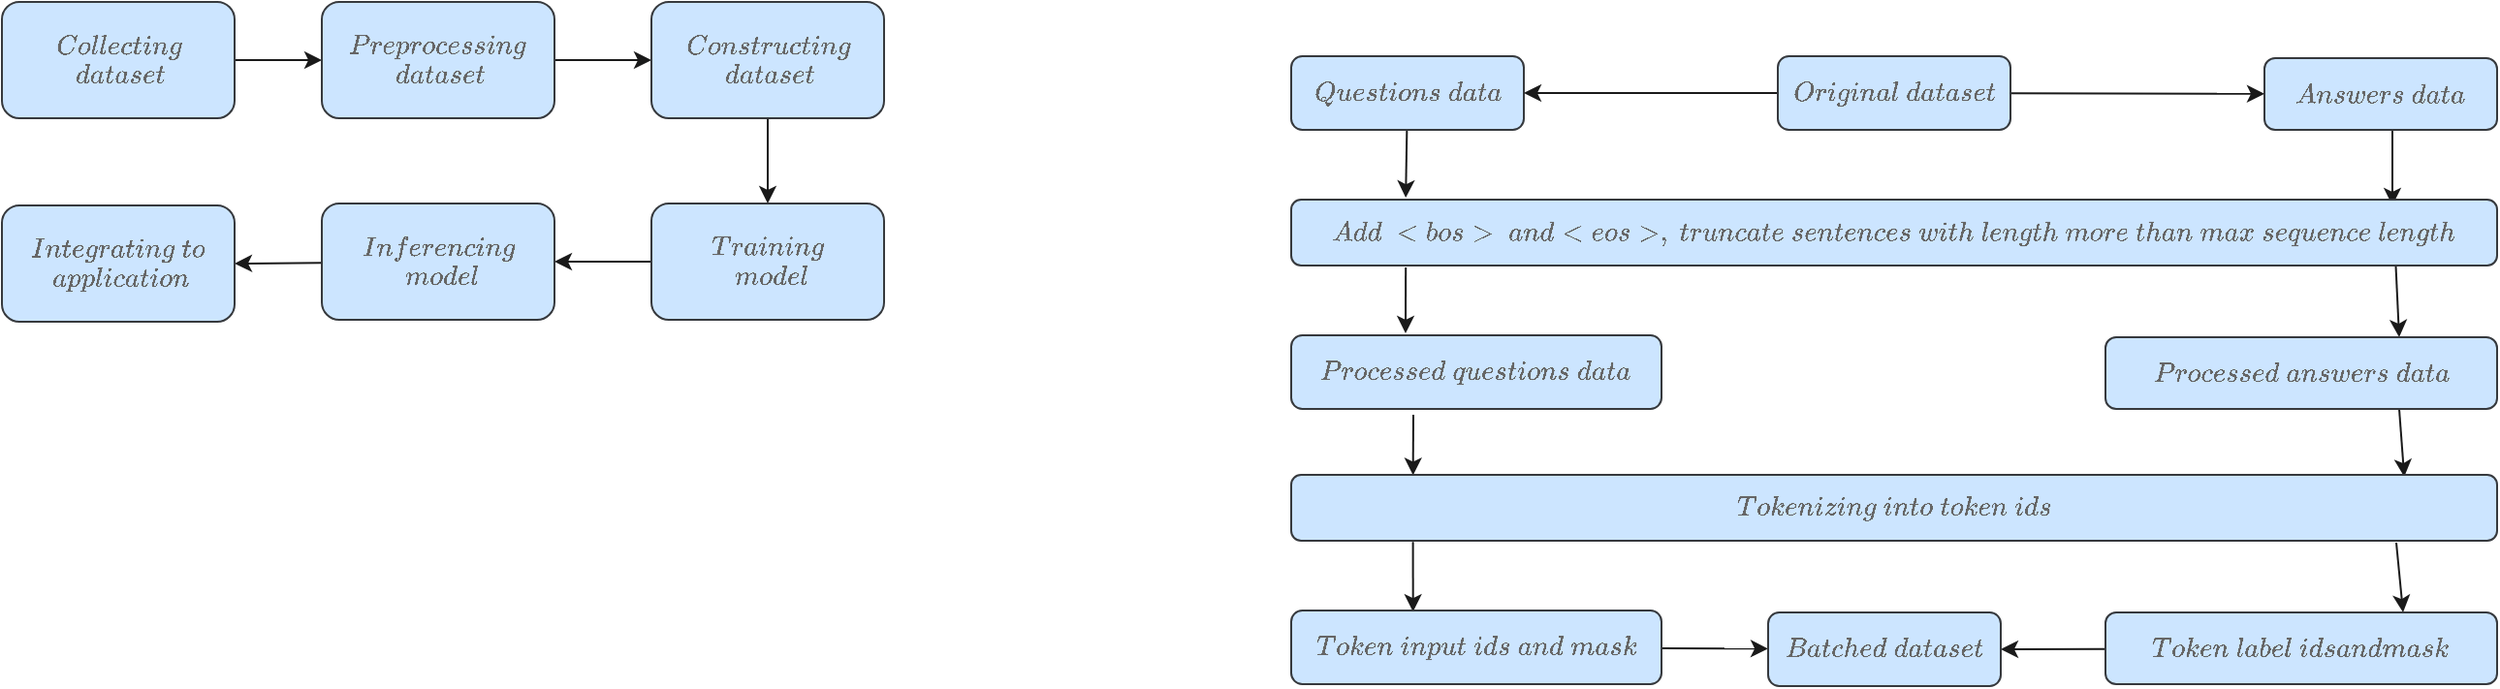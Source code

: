<mxfile>
    <diagram id="s4vVv0t7JxXqiWNU0amj" name="Page-1">
        <mxGraphModel dx="1002" dy="611" grid="0" gridSize="10" guides="1" tooltips="1" connect="1" arrows="1" fold="1" page="0" pageScale="1" pageWidth="850" pageHeight="1100" background="#ffffff" math="1" shadow="0">
            <root>
                <mxCell id="0"/>
                <mxCell id="1" parent="0"/>
                <mxCell id="7" style="edgeStyle=none;html=1;entryX=0;entryY=0.5;entryDx=0;entryDy=0;fontColor=#666666;strokeColor=#1A1A1A;" edge="1" parent="1" source="2" target="3">
                    <mxGeometry relative="1" as="geometry">
                        <Array as="points">
                            <mxPoint x="421" y="237"/>
                        </Array>
                    </mxGeometry>
                </mxCell>
                <mxCell id="2" value="&lt;font color=&quot;#666666&quot;&gt;\(Collecting\)&lt;br&gt;&amp;nbsp;\(dataset\)&lt;/font&gt;" style="rounded=1;whiteSpace=wrap;html=1;fillColor=#cce5ff;strokeColor=#36393d;" vertex="1" parent="1">
                    <mxGeometry x="275" y="207" width="120" height="60" as="geometry"/>
                </mxCell>
                <mxCell id="8" style="edgeStyle=none;html=1;entryX=0;entryY=0.5;entryDx=0;entryDy=0;strokeColor=#1A1A1A;fontColor=#666666;" edge="1" parent="1" source="3" target="4">
                    <mxGeometry relative="1" as="geometry"/>
                </mxCell>
                <mxCell id="3" value="&lt;font color=&quot;#666666&quot;&gt;\(Preprocessing\)&lt;br&gt;&amp;nbsp;\(dataset\)&lt;/font&gt;" style="rounded=1;whiteSpace=wrap;html=1;fillColor=#cce5ff;strokeColor=#36393d;" vertex="1" parent="1">
                    <mxGeometry x="440" y="207" width="120" height="60" as="geometry"/>
                </mxCell>
                <mxCell id="9" style="edgeStyle=none;html=1;entryX=0.5;entryY=0;entryDx=0;entryDy=0;strokeColor=#1A1A1A;fontColor=#666666;" edge="1" parent="1" source="4" target="5">
                    <mxGeometry relative="1" as="geometry"/>
                </mxCell>
                <mxCell id="4" value="&lt;font color=&quot;#666666&quot;&gt;\(Constructing\)&lt;br&gt;&amp;nbsp;\(dataset\)&lt;/font&gt;" style="rounded=1;whiteSpace=wrap;html=1;fillColor=#cce5ff;strokeColor=#36393d;" vertex="1" parent="1">
                    <mxGeometry x="610" y="207" width="120" height="60" as="geometry"/>
                </mxCell>
                <mxCell id="10" style="edgeStyle=none;html=1;entryX=1;entryY=0.5;entryDx=0;entryDy=0;strokeColor=#1A1A1A;fontColor=#666666;" edge="1" parent="1" source="5" target="6">
                    <mxGeometry relative="1" as="geometry"/>
                </mxCell>
                <mxCell id="5" value="&lt;font color=&quot;#666666&quot;&gt;\(Training\)&lt;br&gt;&amp;nbsp;\(model\)&lt;/font&gt;" style="rounded=1;whiteSpace=wrap;html=1;fillColor=#cce5ff;strokeColor=#36393d;" vertex="1" parent="1">
                    <mxGeometry x="610" y="311" width="120" height="60" as="geometry"/>
                </mxCell>
                <mxCell id="12" style="edgeStyle=none;html=1;entryX=1;entryY=0.5;entryDx=0;entryDy=0;strokeColor=#1A1A1A;fontColor=#666666;" edge="1" parent="1" source="6" target="11">
                    <mxGeometry relative="1" as="geometry"/>
                </mxCell>
                <mxCell id="6" value="&lt;font color=&quot;#666666&quot;&gt;\(Inferencing\)&lt;br&gt;&amp;nbsp;\(model\)&lt;/font&gt;" style="rounded=1;whiteSpace=wrap;html=1;fillColor=#cce5ff;strokeColor=#36393d;" vertex="1" parent="1">
                    <mxGeometry x="440" y="311" width="120" height="60" as="geometry"/>
                </mxCell>
                <mxCell id="11" value="&lt;font color=&quot;#666666&quot;&gt;\(Integrating\ to\)&lt;br&gt;&amp;nbsp;\(application\)&lt;/font&gt;" style="rounded=1;whiteSpace=wrap;html=1;fillColor=#cce5ff;strokeColor=#36393d;" vertex="1" parent="1">
                    <mxGeometry x="275" y="312" width="120" height="60" as="geometry"/>
                </mxCell>
                <mxCell id="27" style="edgeStyle=none;html=1;entryX=0.095;entryY=-0.029;entryDx=0;entryDy=0;entryPerimeter=0;strokeColor=#1A1A1A;fontColor=#666666;" edge="1" parent="1" source="13" target="15">
                    <mxGeometry relative="1" as="geometry"/>
                </mxCell>
                <mxCell id="13" value="&lt;font color=&quot;#666666&quot;&gt;\(Questions\ data\)&lt;/font&gt;" style="rounded=1;whiteSpace=wrap;html=1;fillColor=#cce5ff;strokeColor=#36393d;" vertex="1" parent="1">
                    <mxGeometry x="940" y="235" width="120" height="38" as="geometry"/>
                </mxCell>
                <mxCell id="28" style="edgeStyle=none;html=1;strokeColor=#1A1A1A;fontColor=#666666;" edge="1" parent="1">
                    <mxGeometry relative="1" as="geometry">
                        <mxPoint x="1508" y="270" as="sourcePoint"/>
                        <mxPoint x="1508" y="312" as="targetPoint"/>
                    </mxGeometry>
                </mxCell>
                <mxCell id="14" value="&lt;font color=&quot;#666666&quot;&gt;\(Answers\ data\)&lt;/font&gt;" style="rounded=1;whiteSpace=wrap;html=1;fillColor=#cce5ff;strokeColor=#36393d;" vertex="1" parent="1">
                    <mxGeometry x="1442" y="236" width="120" height="37" as="geometry"/>
                </mxCell>
                <mxCell id="29" style="edgeStyle=none;html=1;strokeColor=#1A1A1A;fontColor=#666666;exitX=0.095;exitY=1.029;exitDx=0;exitDy=0;exitPerimeter=0;" edge="1" parent="1" source="15">
                    <mxGeometry relative="1" as="geometry">
                        <mxPoint x="999" y="378" as="targetPoint"/>
                    </mxGeometry>
                </mxCell>
                <mxCell id="30" style="edgeStyle=none;html=1;entryX=0.75;entryY=0;entryDx=0;entryDy=0;strokeColor=#1A1A1A;fontColor=#666666;exitX=0.916;exitY=1.006;exitDx=0;exitDy=0;exitPerimeter=0;" edge="1" parent="1" source="15" target="18">
                    <mxGeometry relative="1" as="geometry"/>
                </mxCell>
                <mxCell id="15" value="&lt;font color=&quot;#666666&quot;&gt;\(Add\ &amp;lt;\\bos&amp;gt;\ and &amp;lt;\\eos&amp;gt;,\ truncate\ sentences\ with\ length\ more\ than\ max\ sequence\ length\)&lt;/font&gt;" style="rounded=1;whiteSpace=wrap;html=1;fillColor=#cce5ff;strokeColor=#36393d;" vertex="1" parent="1">
                    <mxGeometry x="940" y="309" width="622" height="34" as="geometry"/>
                </mxCell>
                <mxCell id="31" style="edgeStyle=none;html=1;entryX=0.101;entryY=0.006;entryDx=0;entryDy=0;entryPerimeter=0;strokeColor=#1A1A1A;fontColor=#666666;" edge="1" parent="1" target="19">
                    <mxGeometry relative="1" as="geometry">
                        <mxPoint x="1003" y="420" as="sourcePoint"/>
                    </mxGeometry>
                </mxCell>
                <mxCell id="17" value="&lt;font color=&quot;#666666&quot;&gt;\(Processed\ questions\ data\)&lt;/font&gt;" style="rounded=1;whiteSpace=wrap;html=1;fillColor=#cce5ff;strokeColor=#36393d;" vertex="1" parent="1">
                    <mxGeometry x="940" y="379" width="191" height="38" as="geometry"/>
                </mxCell>
                <mxCell id="32" style="edgeStyle=none;html=1;entryX=0.923;entryY=0.029;entryDx=0;entryDy=0;entryPerimeter=0;strokeColor=#1A1A1A;fontColor=#666666;exitX=0.75;exitY=1;exitDx=0;exitDy=0;" edge="1" parent="1" source="18" target="19">
                    <mxGeometry relative="1" as="geometry"/>
                </mxCell>
                <mxCell id="18" value="&lt;font color=&quot;#666666&quot;&gt;\(Processed\ answers\ data\)&lt;/font&gt;" style="rounded=1;whiteSpace=wrap;html=1;fillColor=#cce5ff;strokeColor=#36393d;" vertex="1" parent="1">
                    <mxGeometry x="1360" y="380" width="202" height="37" as="geometry"/>
                </mxCell>
                <mxCell id="33" style="edgeStyle=none;html=1;entryX=0.329;entryY=0.016;entryDx=0;entryDy=0;entryPerimeter=0;strokeColor=#1A1A1A;fontColor=#666666;exitX=0.101;exitY=1.018;exitDx=0;exitDy=0;exitPerimeter=0;" edge="1" parent="1" source="19" target="20">
                    <mxGeometry relative="1" as="geometry"/>
                </mxCell>
                <mxCell id="34" style="edgeStyle=none;html=1;entryX=0.75;entryY=0;entryDx=0;entryDy=0;strokeColor=#1A1A1A;fontColor=#666666;" edge="1" parent="1">
                    <mxGeometry relative="1" as="geometry">
                        <mxPoint x="1510" y="486" as="sourcePoint"/>
                        <mxPoint x="1513.5" y="522" as="targetPoint"/>
                    </mxGeometry>
                </mxCell>
                <mxCell id="19" value="&lt;font color=&quot;#666666&quot;&gt;\(Tokenizing\ into\ token\ ids\)&lt;/font&gt;" style="rounded=1;whiteSpace=wrap;html=1;fillColor=#cce5ff;strokeColor=#36393d;" vertex="1" parent="1">
                    <mxGeometry x="940" y="451" width="622" height="34" as="geometry"/>
                </mxCell>
                <mxCell id="36" style="edgeStyle=none;html=1;strokeColor=#1A1A1A;fontColor=#666666;" edge="1" parent="1" source="20" target="23">
                    <mxGeometry relative="1" as="geometry"/>
                </mxCell>
                <mxCell id="20" value="&lt;font color=&quot;#666666&quot;&gt;\(Token\ input\ ids\ and\ mask\)&lt;/font&gt;" style="rounded=1;whiteSpace=wrap;html=1;fillColor=#cce5ff;strokeColor=#36393d;" vertex="1" parent="1">
                    <mxGeometry x="940" y="521" width="191" height="38" as="geometry"/>
                </mxCell>
                <mxCell id="35" style="edgeStyle=none;html=1;entryX=1;entryY=0.5;entryDx=0;entryDy=0;strokeColor=#1A1A1A;fontColor=#666666;" edge="1" parent="1" source="21" target="23">
                    <mxGeometry relative="1" as="geometry"/>
                </mxCell>
                <mxCell id="21" value="&lt;font color=&quot;#666666&quot;&gt;\(Token\ label\ ids and mask\)&lt;/font&gt;" style="rounded=1;whiteSpace=wrap;html=1;fillColor=#cce5ff;strokeColor=#36393d;" vertex="1" parent="1">
                    <mxGeometry x="1360" y="522" width="202" height="37" as="geometry"/>
                </mxCell>
                <mxCell id="24" style="edgeStyle=none;html=1;entryX=1;entryY=0.5;entryDx=0;entryDy=0;strokeColor=#1A1A1A;fontColor=#666666;" edge="1" parent="1" source="22" target="13">
                    <mxGeometry relative="1" as="geometry"/>
                </mxCell>
                <mxCell id="25" style="edgeStyle=none;html=1;strokeColor=#1A1A1A;fontColor=#666666;" edge="1" parent="1" source="22" target="14">
                    <mxGeometry relative="1" as="geometry"/>
                </mxCell>
                <mxCell id="22" value="&lt;font color=&quot;#666666&quot;&gt;\(Original\ dataset\)&lt;/font&gt;" style="rounded=1;whiteSpace=wrap;html=1;fillColor=#cce5ff;strokeColor=#36393d;" vertex="1" parent="1">
                    <mxGeometry x="1191" y="235" width="120" height="38" as="geometry"/>
                </mxCell>
                <mxCell id="23" value="&lt;font color=&quot;#666666&quot;&gt;\(Batched\ dataset\)&lt;/font&gt;" style="rounded=1;whiteSpace=wrap;html=1;fillColor=#cce5ff;strokeColor=#36393d;" vertex="1" parent="1">
                    <mxGeometry x="1186" y="522" width="120" height="38" as="geometry"/>
                </mxCell>
            </root>
        </mxGraphModel>
    </diagram>
</mxfile>